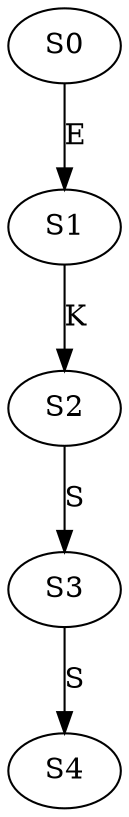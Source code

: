 strict digraph  {
	S0 -> S1 [ label = E ];
	S1 -> S2 [ label = K ];
	S2 -> S3 [ label = S ];
	S3 -> S4 [ label = S ];
}
